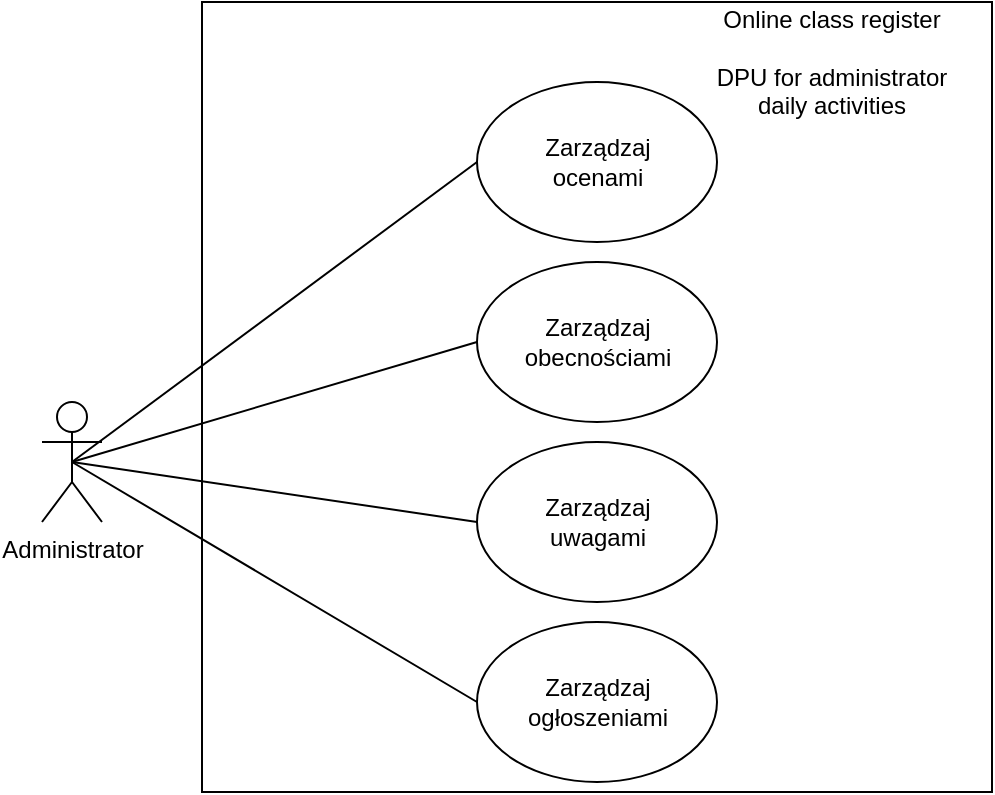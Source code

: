 <mxfile version="13.6.5" type="device"><diagram id="MVQXtUXzkCIqJooIWLso" name="Page-1"><mxGraphModel dx="1422" dy="713" grid="1" gridSize="10" guides="1" tooltips="1" connect="1" arrows="1" fold="1" page="1" pageScale="1" pageWidth="827" pageHeight="1169" math="0" shadow="0"><root><mxCell id="0"/><mxCell id="1" parent="0"/><mxCell id="YjaUv6nd7TcEVX94WU0V-1" value="" style="whiteSpace=wrap;html=1;aspect=fixed;" parent="1" vertex="1"><mxGeometry x="200" y="140" width="395" height="395" as="geometry"/></mxCell><mxCell id="YjaUv6nd7TcEVX94WU0V-2" value="Online class register&lt;br&gt;&lt;br&gt;DPU for administrator&lt;br&gt;daily activities" style="text;html=1;strokeColor=none;fillColor=none;align=center;verticalAlign=middle;whiteSpace=wrap;rounded=0;" parent="1" vertex="1"><mxGeometry x="435" y="140" width="160" height="60" as="geometry"/></mxCell><mxCell id="YjaUv6nd7TcEVX94WU0V-8" value="Administrator" style="shape=umlActor;verticalLabelPosition=bottom;verticalAlign=top;html=1;outlineConnect=0;" parent="1" vertex="1"><mxGeometry x="120" y="340" width="30" height="60" as="geometry"/></mxCell><mxCell id="YjaUv6nd7TcEVX94WU0V-44" value="Zarządzaj ogłoszeniami" style="ellipse;whiteSpace=wrap;html=1;" parent="1" vertex="1"><mxGeometry x="337.5" y="450" width="120" height="80" as="geometry"/></mxCell><mxCell id="YjaUv6nd7TcEVX94WU0V-45" value="Zarządzaj obecnościami" style="ellipse;whiteSpace=wrap;html=1;" parent="1" vertex="1"><mxGeometry x="337.5" y="270" width="120" height="80" as="geometry"/></mxCell><mxCell id="YjaUv6nd7TcEVX94WU0V-46" value="Zarządzaj &lt;br&gt;uwagami" style="ellipse;whiteSpace=wrap;html=1;" parent="1" vertex="1"><mxGeometry x="337.5" y="360" width="120" height="80" as="geometry"/></mxCell><mxCell id="YjaUv6nd7TcEVX94WU0V-47" value="Zarządzaj &lt;br&gt;ocenami" style="ellipse;whiteSpace=wrap;html=1;" parent="1" vertex="1"><mxGeometry x="337.5" y="180" width="120" height="80" as="geometry"/></mxCell><mxCell id="YjaUv6nd7TcEVX94WU0V-48" value="" style="endArrow=none;html=1;entryX=0;entryY=0.5;entryDx=0;entryDy=0;exitX=0.5;exitY=0.5;exitDx=0;exitDy=0;exitPerimeter=0;" parent="1" source="YjaUv6nd7TcEVX94WU0V-8" target="YjaUv6nd7TcEVX94WU0V-44" edge="1"><mxGeometry width="50" height="50" relative="1" as="geometry"><mxPoint x="390" y="350" as="sourcePoint"/><mxPoint x="440" y="300" as="targetPoint"/></mxGeometry></mxCell><mxCell id="YjaUv6nd7TcEVX94WU0V-49" value="" style="endArrow=none;html=1;entryX=0;entryY=0.5;entryDx=0;entryDy=0;exitX=0.5;exitY=0.5;exitDx=0;exitDy=0;exitPerimeter=0;" parent="1" source="YjaUv6nd7TcEVX94WU0V-8" target="YjaUv6nd7TcEVX94WU0V-46" edge="1"><mxGeometry width="50" height="50" relative="1" as="geometry"><mxPoint x="390" y="350" as="sourcePoint"/><mxPoint x="440" y="300" as="targetPoint"/></mxGeometry></mxCell><mxCell id="YjaUv6nd7TcEVX94WU0V-50" value="" style="endArrow=none;html=1;entryX=0;entryY=0.5;entryDx=0;entryDy=0;exitX=0.5;exitY=0.5;exitDx=0;exitDy=0;exitPerimeter=0;" parent="1" source="YjaUv6nd7TcEVX94WU0V-8" target="YjaUv6nd7TcEVX94WU0V-45" edge="1"><mxGeometry width="50" height="50" relative="1" as="geometry"><mxPoint x="390" y="350" as="sourcePoint"/><mxPoint x="440" y="300" as="targetPoint"/></mxGeometry></mxCell><mxCell id="YjaUv6nd7TcEVX94WU0V-51" value="" style="endArrow=none;html=1;exitX=0.5;exitY=0.5;exitDx=0;exitDy=0;exitPerimeter=0;entryX=0;entryY=0.5;entryDx=0;entryDy=0;" parent="1" source="YjaUv6nd7TcEVX94WU0V-8" target="YjaUv6nd7TcEVX94WU0V-47" edge="1"><mxGeometry width="50" height="50" relative="1" as="geometry"><mxPoint x="390" y="350" as="sourcePoint"/><mxPoint x="440" y="300" as="targetPoint"/></mxGeometry></mxCell></root></mxGraphModel></diagram></mxfile>
